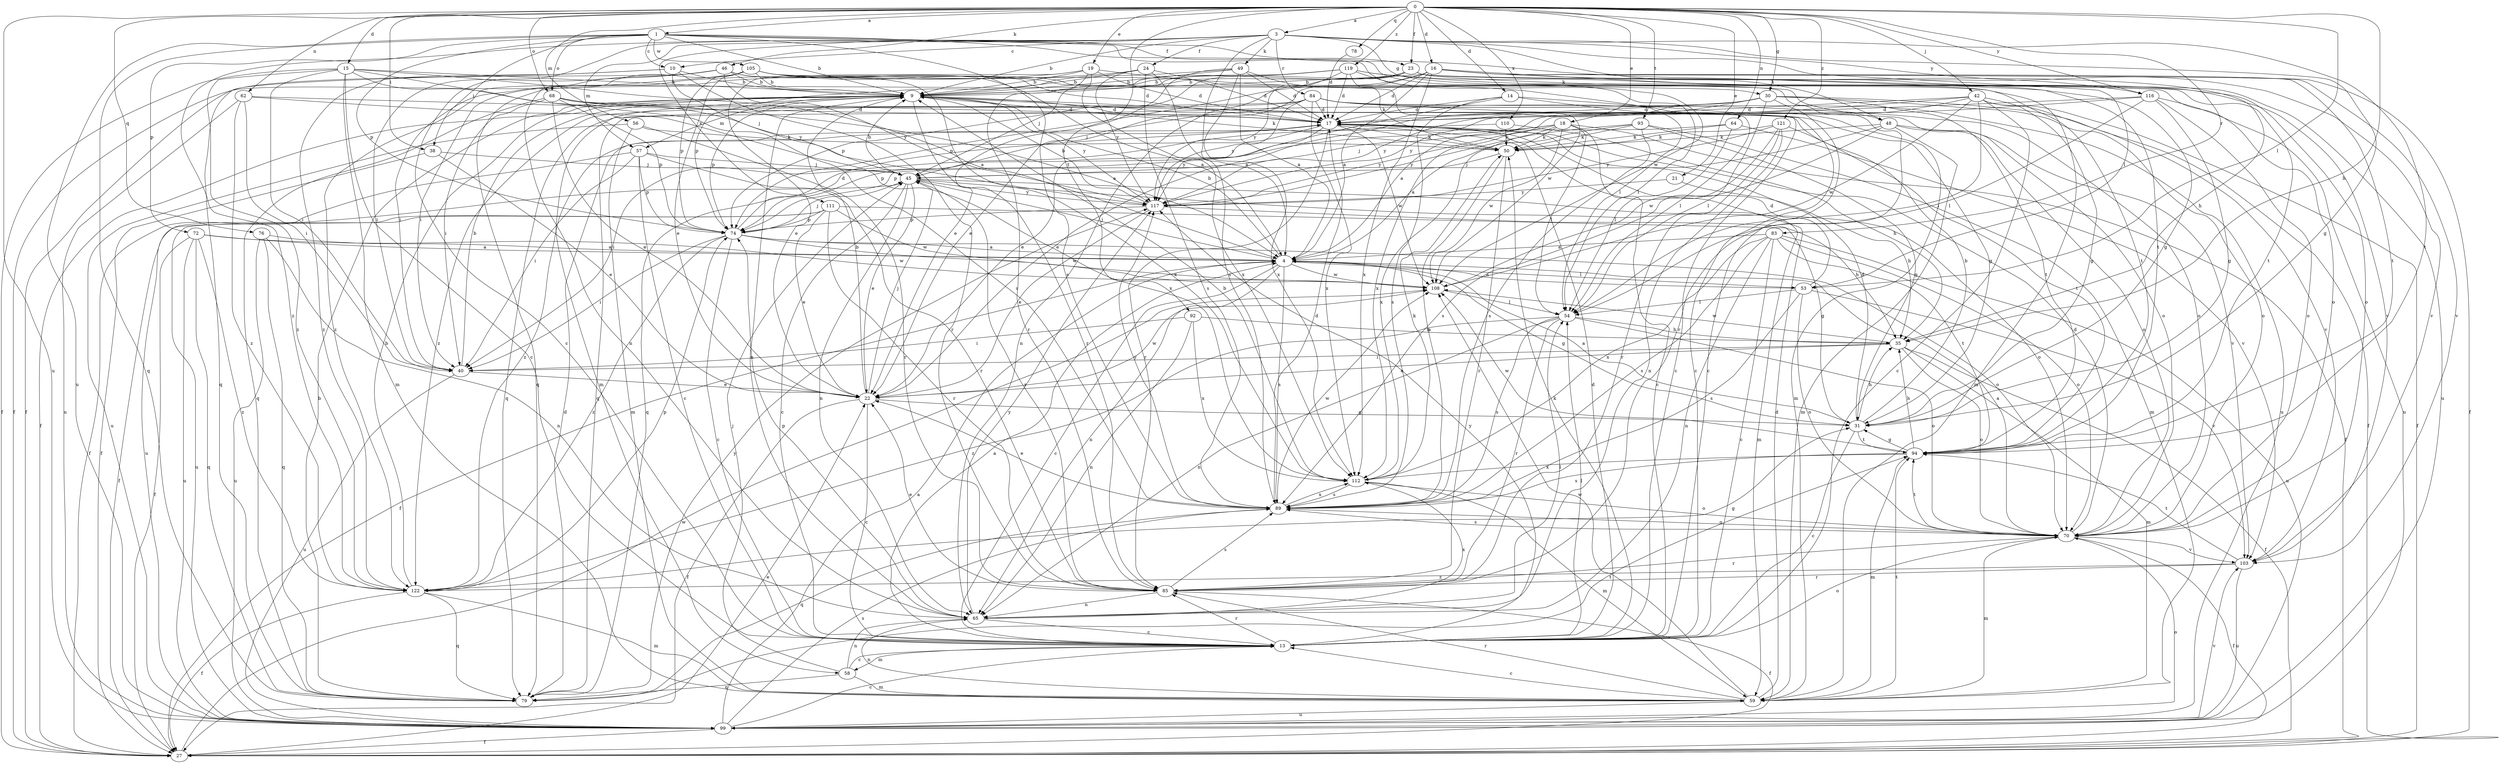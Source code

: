 strict digraph  {
0;
1;
3;
4;
9;
10;
13;
14;
15;
16;
17;
18;
19;
21;
22;
23;
24;
27;
30;
31;
35;
38;
40;
42;
45;
46;
48;
49;
50;
53;
54;
56;
57;
58;
59;
62;
64;
65;
68;
70;
72;
74;
76;
78;
79;
83;
84;
85;
89;
92;
93;
94;
99;
103;
105;
108;
110;
111;
112;
116;
117;
119;
121;
122;
0 -> 1  [label=a];
0 -> 3  [label=a];
0 -> 14  [label=d];
0 -> 15  [label=d];
0 -> 16  [label=d];
0 -> 18  [label=e];
0 -> 19  [label=e];
0 -> 21  [label=e];
0 -> 23  [label=f];
0 -> 30  [label=g];
0 -> 35  [label=h];
0 -> 38  [label=i];
0 -> 42  [label=j];
0 -> 46  [label=k];
0 -> 53  [label=l];
0 -> 56  [label=m];
0 -> 62  [label=n];
0 -> 64  [label=n];
0 -> 68  [label=o];
0 -> 76  [label=q];
0 -> 78  [label=q];
0 -> 83  [label=r];
0 -> 92  [label=t];
0 -> 93  [label=t];
0 -> 99  [label=u];
0 -> 110  [label=x];
0 -> 116  [label=y];
0 -> 119  [label=z];
0 -> 121  [label=z];
1 -> 9  [label=b];
1 -> 10  [label=c];
1 -> 23  [label=f];
1 -> 38  [label=i];
1 -> 48  [label=k];
1 -> 68  [label=o];
1 -> 72  [label=p];
1 -> 74  [label=p];
1 -> 79  [label=q];
1 -> 89  [label=s];
1 -> 94  [label=t];
1 -> 99  [label=u];
1 -> 105  [label=w];
1 -> 108  [label=w];
3 -> 9  [label=b];
3 -> 10  [label=c];
3 -> 13  [label=c];
3 -> 24  [label=f];
3 -> 30  [label=g];
3 -> 31  [label=g];
3 -> 48  [label=k];
3 -> 49  [label=k];
3 -> 53  [label=l];
3 -> 57  [label=m];
3 -> 84  [label=r];
3 -> 89  [label=s];
3 -> 94  [label=t];
3 -> 111  [label=x];
3 -> 116  [label=y];
3 -> 122  [label=z];
4 -> 9  [label=b];
4 -> 13  [label=c];
4 -> 27  [label=f];
4 -> 31  [label=g];
4 -> 45  [label=j];
4 -> 53  [label=l];
4 -> 65  [label=n];
4 -> 89  [label=s];
4 -> 108  [label=w];
9 -> 17  [label=d];
9 -> 27  [label=f];
9 -> 31  [label=g];
9 -> 50  [label=k];
9 -> 57  [label=m];
9 -> 58  [label=m];
9 -> 65  [label=n];
9 -> 74  [label=p];
9 -> 85  [label=r];
9 -> 117  [label=y];
10 -> 9  [label=b];
10 -> 45  [label=j];
10 -> 79  [label=q];
10 -> 85  [label=r];
10 -> 122  [label=z];
13 -> 4  [label=a];
13 -> 17  [label=d];
13 -> 50  [label=k];
13 -> 54  [label=l];
13 -> 58  [label=m];
13 -> 70  [label=o];
13 -> 85  [label=r];
13 -> 117  [label=y];
14 -> 13  [label=c];
14 -> 17  [label=d];
14 -> 22  [label=e];
14 -> 54  [label=l];
14 -> 89  [label=s];
15 -> 4  [label=a];
15 -> 9  [label=b];
15 -> 13  [label=c];
15 -> 27  [label=f];
15 -> 40  [label=i];
15 -> 59  [label=m];
15 -> 89  [label=s];
15 -> 117  [label=y];
15 -> 122  [label=z];
16 -> 4  [label=a];
16 -> 9  [label=b];
16 -> 17  [label=d];
16 -> 22  [label=e];
16 -> 27  [label=f];
16 -> 31  [label=g];
16 -> 35  [label=h];
16 -> 74  [label=p];
16 -> 94  [label=t];
16 -> 103  [label=v];
16 -> 112  [label=x];
17 -> 50  [label=k];
17 -> 74  [label=p];
17 -> 85  [label=r];
17 -> 108  [label=w];
17 -> 117  [label=y];
18 -> 13  [label=c];
18 -> 27  [label=f];
18 -> 45  [label=j];
18 -> 50  [label=k];
18 -> 54  [label=l];
18 -> 79  [label=q];
18 -> 108  [label=w];
18 -> 112  [label=x];
18 -> 117  [label=y];
19 -> 9  [label=b];
19 -> 17  [label=d];
19 -> 22  [label=e];
19 -> 54  [label=l];
19 -> 85  [label=r];
19 -> 112  [label=x];
19 -> 122  [label=z];
21 -> 35  [label=h];
21 -> 117  [label=y];
22 -> 9  [label=b];
22 -> 13  [label=c];
22 -> 27  [label=f];
22 -> 31  [label=g];
22 -> 45  [label=j];
22 -> 108  [label=w];
23 -> 9  [label=b];
23 -> 59  [label=m];
23 -> 65  [label=n];
23 -> 70  [label=o];
23 -> 74  [label=p];
23 -> 79  [label=q];
23 -> 99  [label=u];
23 -> 103  [label=v];
24 -> 4  [label=a];
24 -> 9  [label=b];
24 -> 17  [label=d];
24 -> 40  [label=i];
24 -> 89  [label=s];
24 -> 117  [label=y];
27 -> 22  [label=e];
27 -> 108  [label=w];
30 -> 13  [label=c];
30 -> 17  [label=d];
30 -> 22  [label=e];
30 -> 27  [label=f];
30 -> 54  [label=l];
30 -> 70  [label=o];
30 -> 79  [label=q];
30 -> 94  [label=t];
30 -> 117  [label=y];
31 -> 4  [label=a];
31 -> 9  [label=b];
31 -> 13  [label=c];
31 -> 17  [label=d];
31 -> 35  [label=h];
31 -> 94  [label=t];
35 -> 22  [label=e];
35 -> 27  [label=f];
35 -> 40  [label=i];
35 -> 59  [label=m];
35 -> 70  [label=o];
35 -> 108  [label=w];
38 -> 22  [label=e];
38 -> 27  [label=f];
38 -> 45  [label=j];
40 -> 9  [label=b];
40 -> 22  [label=e];
40 -> 99  [label=u];
42 -> 4  [label=a];
42 -> 13  [label=c];
42 -> 17  [label=d];
42 -> 27  [label=f];
42 -> 31  [label=g];
42 -> 54  [label=l];
42 -> 103  [label=v];
42 -> 108  [label=w];
42 -> 117  [label=y];
45 -> 9  [label=b];
45 -> 13  [label=c];
45 -> 22  [label=e];
45 -> 59  [label=m];
45 -> 65  [label=n];
45 -> 70  [label=o];
45 -> 85  [label=r];
45 -> 99  [label=u];
45 -> 117  [label=y];
46 -> 4  [label=a];
46 -> 9  [label=b];
46 -> 27  [label=f];
46 -> 40  [label=i];
46 -> 65  [label=n];
46 -> 112  [label=x];
46 -> 117  [label=y];
48 -> 50  [label=k];
48 -> 59  [label=m];
48 -> 70  [label=o];
48 -> 74  [label=p];
48 -> 89  [label=s];
48 -> 103  [label=v];
49 -> 4  [label=a];
49 -> 9  [label=b];
49 -> 17  [label=d];
49 -> 22  [label=e];
49 -> 54  [label=l];
49 -> 74  [label=p];
49 -> 112  [label=x];
50 -> 45  [label=j];
50 -> 85  [label=r];
50 -> 89  [label=s];
53 -> 4  [label=a];
53 -> 17  [label=d];
53 -> 54  [label=l];
53 -> 70  [label=o];
53 -> 89  [label=s];
53 -> 103  [label=v];
54 -> 35  [label=h];
54 -> 65  [label=n];
54 -> 70  [label=o];
54 -> 85  [label=r];
54 -> 89  [label=s];
54 -> 122  [label=z];
56 -> 50  [label=k];
56 -> 59  [label=m];
56 -> 85  [label=r];
56 -> 99  [label=u];
57 -> 13  [label=c];
57 -> 27  [label=f];
57 -> 40  [label=i];
57 -> 45  [label=j];
57 -> 74  [label=p];
57 -> 85  [label=r];
58 -> 13  [label=c];
58 -> 45  [label=j];
58 -> 59  [label=m];
58 -> 65  [label=n];
58 -> 79  [label=q];
59 -> 13  [label=c];
59 -> 17  [label=d];
59 -> 65  [label=n];
59 -> 85  [label=r];
59 -> 94  [label=t];
59 -> 99  [label=u];
59 -> 108  [label=w];
62 -> 17  [label=d];
62 -> 40  [label=i];
62 -> 99  [label=u];
62 -> 112  [label=x];
62 -> 122  [label=z];
64 -> 50  [label=k];
64 -> 54  [label=l];
64 -> 103  [label=v];
64 -> 122  [label=z];
65 -> 13  [label=c];
65 -> 54  [label=l];
65 -> 74  [label=p];
65 -> 112  [label=x];
65 -> 117  [label=y];
68 -> 4  [label=a];
68 -> 17  [label=d];
68 -> 22  [label=e];
68 -> 40  [label=i];
68 -> 70  [label=o];
68 -> 74  [label=p];
68 -> 79  [label=q];
70 -> 4  [label=a];
70 -> 17  [label=d];
70 -> 27  [label=f];
70 -> 59  [label=m];
70 -> 85  [label=r];
70 -> 89  [label=s];
70 -> 94  [label=t];
70 -> 103  [label=v];
72 -> 4  [label=a];
72 -> 27  [label=f];
72 -> 79  [label=q];
72 -> 99  [label=u];
72 -> 108  [label=w];
72 -> 122  [label=z];
74 -> 4  [label=a];
74 -> 13  [label=c];
74 -> 17  [label=d];
74 -> 40  [label=i];
74 -> 45  [label=j];
74 -> 70  [label=o];
74 -> 108  [label=w];
74 -> 122  [label=z];
76 -> 4  [label=a];
76 -> 65  [label=n];
76 -> 79  [label=q];
76 -> 99  [label=u];
78 -> 17  [label=d];
79 -> 9  [label=b];
79 -> 17  [label=d];
79 -> 94  [label=t];
79 -> 117  [label=y];
83 -> 4  [label=a];
83 -> 13  [label=c];
83 -> 65  [label=n];
83 -> 70  [label=o];
83 -> 89  [label=s];
83 -> 94  [label=t];
83 -> 99  [label=u];
83 -> 112  [label=x];
84 -> 13  [label=c];
84 -> 17  [label=d];
84 -> 45  [label=j];
84 -> 59  [label=m];
84 -> 70  [label=o];
84 -> 79  [label=q];
84 -> 99  [label=u];
84 -> 112  [label=x];
84 -> 117  [label=y];
84 -> 122  [label=z];
85 -> 22  [label=e];
85 -> 27  [label=f];
85 -> 65  [label=n];
85 -> 89  [label=s];
89 -> 17  [label=d];
89 -> 22  [label=e];
89 -> 70  [label=o];
89 -> 79  [label=q];
89 -> 108  [label=w];
89 -> 112  [label=x];
89 -> 117  [label=y];
92 -> 35  [label=h];
92 -> 40  [label=i];
92 -> 65  [label=n];
92 -> 112  [label=x];
93 -> 4  [label=a];
93 -> 31  [label=g];
93 -> 50  [label=k];
93 -> 59  [label=m];
93 -> 89  [label=s];
93 -> 117  [label=y];
94 -> 31  [label=g];
94 -> 35  [label=h];
94 -> 59  [label=m];
94 -> 89  [label=s];
94 -> 108  [label=w];
94 -> 112  [label=x];
99 -> 4  [label=a];
99 -> 13  [label=c];
99 -> 27  [label=f];
99 -> 70  [label=o];
99 -> 89  [label=s];
99 -> 103  [label=v];
103 -> 85  [label=r];
103 -> 94  [label=t];
103 -> 99  [label=u];
103 -> 122  [label=z];
105 -> 9  [label=b];
105 -> 17  [label=d];
105 -> 22  [label=e];
105 -> 27  [label=f];
105 -> 40  [label=i];
105 -> 70  [label=o];
105 -> 74  [label=p];
105 -> 94  [label=t];
105 -> 108  [label=w];
108 -> 54  [label=l];
110 -> 35  [label=h];
110 -> 40  [label=i];
110 -> 50  [label=k];
111 -> 22  [label=e];
111 -> 27  [label=f];
111 -> 35  [label=h];
111 -> 74  [label=p];
111 -> 85  [label=r];
111 -> 99  [label=u];
111 -> 108  [label=w];
112 -> 9  [label=b];
112 -> 50  [label=k];
112 -> 59  [label=m];
112 -> 70  [label=o];
112 -> 89  [label=s];
116 -> 17  [label=d];
116 -> 31  [label=g];
116 -> 54  [label=l];
116 -> 70  [label=o];
116 -> 99  [label=u];
116 -> 112  [label=x];
117 -> 9  [label=b];
117 -> 22  [label=e];
117 -> 31  [label=g];
117 -> 74  [label=p];
119 -> 9  [label=b];
119 -> 17  [label=d];
119 -> 45  [label=j];
119 -> 50  [label=k];
119 -> 85  [label=r];
119 -> 94  [label=t];
119 -> 103  [label=v];
119 -> 117  [label=y];
121 -> 50  [label=k];
121 -> 65  [label=n];
121 -> 85  [label=r];
121 -> 94  [label=t];
121 -> 108  [label=w];
121 -> 117  [label=y];
122 -> 9  [label=b];
122 -> 27  [label=f];
122 -> 31  [label=g];
122 -> 59  [label=m];
122 -> 74  [label=p];
122 -> 79  [label=q];
}
